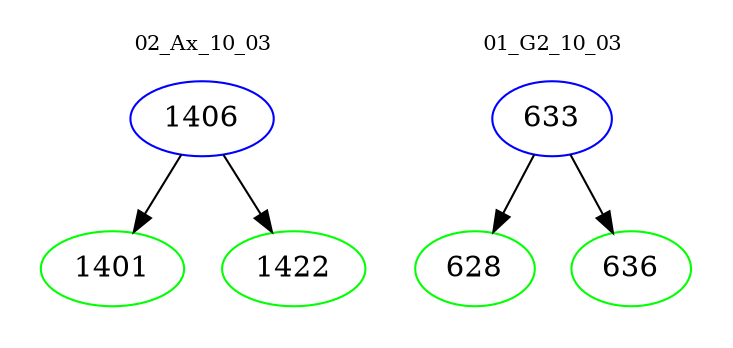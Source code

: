 digraph{
subgraph cluster_0 {
color = white
label = "02_Ax_10_03";
fontsize=10;
T0_1406 [label="1406", color="blue"]
T0_1406 -> T0_1401 [color="black"]
T0_1401 [label="1401", color="green"]
T0_1406 -> T0_1422 [color="black"]
T0_1422 [label="1422", color="green"]
}
subgraph cluster_1 {
color = white
label = "01_G2_10_03";
fontsize=10;
T1_633 [label="633", color="blue"]
T1_633 -> T1_628 [color="black"]
T1_628 [label="628", color="green"]
T1_633 -> T1_636 [color="black"]
T1_636 [label="636", color="green"]
}
}
